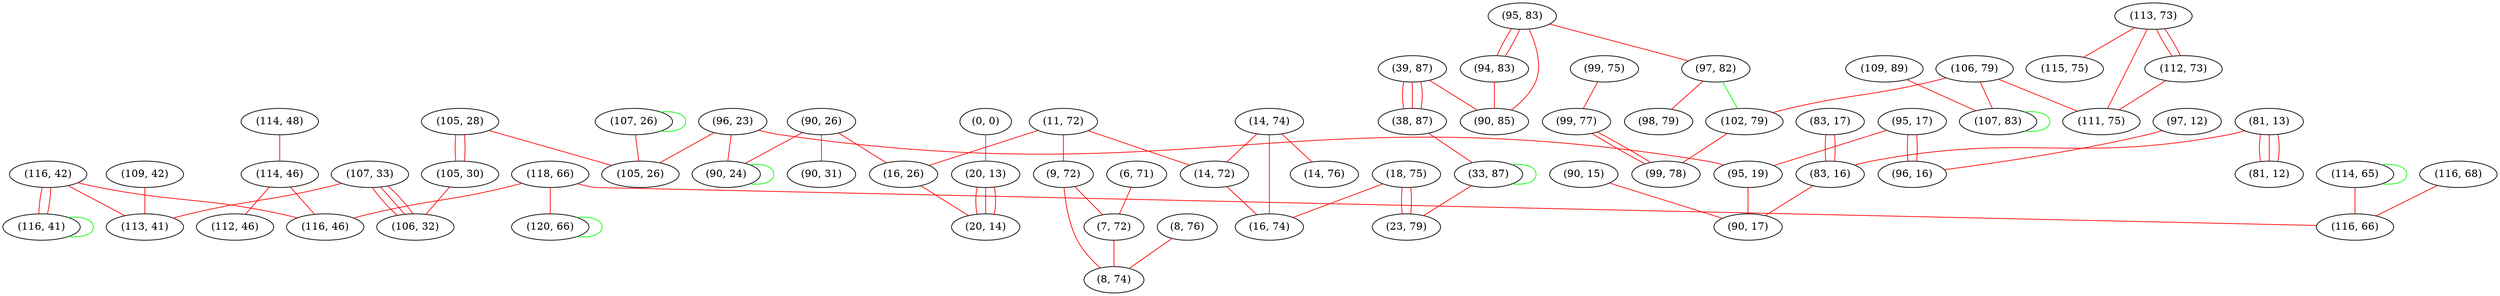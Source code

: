 graph "" {
"(114, 48)";
"(14, 74)";
"(113, 73)";
"(90, 26)";
"(95, 83)";
"(90, 15)";
"(105, 28)";
"(95, 17)";
"(97, 82)";
"(116, 42)";
"(118, 66)";
"(114, 46)";
"(98, 79)";
"(81, 13)";
"(115, 75)";
"(109, 42)";
"(39, 87)";
"(106, 79)";
"(114, 65)";
"(112, 73)";
"(8, 76)";
"(11, 72)";
"(99, 75)";
"(0, 0)";
"(116, 46)";
"(90, 31)";
"(14, 76)";
"(107, 26)";
"(107, 33)";
"(38, 87)";
"(81, 12)";
"(109, 89)";
"(94, 83)";
"(18, 75)";
"(14, 72)";
"(96, 23)";
"(120, 66)";
"(20, 13)";
"(90, 24)";
"(90, 85)";
"(83, 17)";
"(112, 46)";
"(97, 12)";
"(95, 19)";
"(9, 72)";
"(111, 75)";
"(105, 30)";
"(16, 26)";
"(116, 68)";
"(102, 79)";
"(20, 14)";
"(113, 41)";
"(105, 26)";
"(6, 71)";
"(16, 74)";
"(99, 77)";
"(7, 72)";
"(33, 87)";
"(8, 74)";
"(107, 83)";
"(83, 16)";
"(96, 16)";
"(116, 41)";
"(23, 79)";
"(90, 17)";
"(116, 66)";
"(106, 32)";
"(99, 78)";
"(114, 48)" -- "(114, 46)"  [color=red, key=0, weight=1];
"(14, 74)" -- "(14, 76)"  [color=red, key=0, weight=1];
"(14, 74)" -- "(14, 72)"  [color=red, key=0, weight=1];
"(14, 74)" -- "(16, 74)"  [color=red, key=0, weight=1];
"(113, 73)" -- "(112, 73)"  [color=red, key=0, weight=1];
"(113, 73)" -- "(112, 73)"  [color=red, key=1, weight=1];
"(113, 73)" -- "(111, 75)"  [color=red, key=0, weight=1];
"(113, 73)" -- "(115, 75)"  [color=red, key=0, weight=1];
"(90, 26)" -- "(90, 31)"  [color=red, key=0, weight=1];
"(90, 26)" -- "(90, 24)"  [color=red, key=0, weight=1];
"(90, 26)" -- "(16, 26)"  [color=red, key=0, weight=1];
"(95, 83)" -- "(94, 83)"  [color=red, key=0, weight=1];
"(95, 83)" -- "(94, 83)"  [color=red, key=1, weight=1];
"(95, 83)" -- "(97, 82)"  [color=red, key=0, weight=1];
"(95, 83)" -- "(90, 85)"  [color=red, key=0, weight=1];
"(90, 15)" -- "(90, 17)"  [color=red, key=0, weight=1];
"(105, 28)" -- "(105, 26)"  [color=red, key=0, weight=1];
"(105, 28)" -- "(105, 30)"  [color=red, key=0, weight=1];
"(105, 28)" -- "(105, 30)"  [color=red, key=1, weight=1];
"(95, 17)" -- "(95, 19)"  [color=red, key=0, weight=1];
"(95, 17)" -- "(96, 16)"  [color=red, key=0, weight=1];
"(95, 17)" -- "(96, 16)"  [color=red, key=1, weight=1];
"(97, 82)" -- "(98, 79)"  [color=red, key=0, weight=1];
"(97, 82)" -- "(102, 79)"  [color=green, key=0, weight=2];
"(116, 42)" -- "(116, 41)"  [color=red, key=0, weight=1];
"(116, 42)" -- "(116, 41)"  [color=red, key=1, weight=1];
"(116, 42)" -- "(113, 41)"  [color=red, key=0, weight=1];
"(116, 42)" -- "(116, 46)"  [color=red, key=0, weight=1];
"(118, 66)" -- "(116, 66)"  [color=red, key=0, weight=1];
"(118, 66)" -- "(116, 46)"  [color=red, key=0, weight=1];
"(118, 66)" -- "(120, 66)"  [color=red, key=0, weight=1];
"(114, 46)" -- "(112, 46)"  [color=red, key=0, weight=1];
"(114, 46)" -- "(116, 46)"  [color=red, key=0, weight=1];
"(81, 13)" -- "(83, 16)"  [color=red, key=0, weight=1];
"(81, 13)" -- "(81, 12)"  [color=red, key=0, weight=1];
"(81, 13)" -- "(81, 12)"  [color=red, key=1, weight=1];
"(81, 13)" -- "(81, 12)"  [color=red, key=2, weight=1];
"(109, 42)" -- "(113, 41)"  [color=red, key=0, weight=1];
"(39, 87)" -- "(90, 85)"  [color=red, key=0, weight=1];
"(39, 87)" -- "(38, 87)"  [color=red, key=0, weight=1];
"(39, 87)" -- "(38, 87)"  [color=red, key=1, weight=1];
"(39, 87)" -- "(38, 87)"  [color=red, key=2, weight=1];
"(106, 79)" -- "(111, 75)"  [color=red, key=0, weight=1];
"(106, 79)" -- "(102, 79)"  [color=red, key=0, weight=1];
"(106, 79)" -- "(107, 83)"  [color=red, key=0, weight=1];
"(114, 65)" -- "(116, 66)"  [color=red, key=0, weight=1];
"(114, 65)" -- "(114, 65)"  [color=green, key=0, weight=2];
"(112, 73)" -- "(111, 75)"  [color=red, key=0, weight=1];
"(8, 76)" -- "(8, 74)"  [color=red, key=0, weight=1];
"(11, 72)" -- "(9, 72)"  [color=red, key=0, weight=1];
"(11, 72)" -- "(14, 72)"  [color=red, key=0, weight=1];
"(11, 72)" -- "(16, 26)"  [color=red, key=0, weight=1];
"(99, 75)" -- "(99, 77)"  [color=red, key=0, weight=1];
"(0, 0)" -- "(20, 13)"  [color=purple, key=0, weight=4];
"(107, 26)" -- "(105, 26)"  [color=red, key=0, weight=1];
"(107, 26)" -- "(107, 26)"  [color=green, key=0, weight=2];
"(107, 33)" -- "(106, 32)"  [color=red, key=0, weight=1];
"(107, 33)" -- "(106, 32)"  [color=red, key=1, weight=1];
"(107, 33)" -- "(106, 32)"  [color=red, key=2, weight=1];
"(107, 33)" -- "(113, 41)"  [color=red, key=0, weight=1];
"(38, 87)" -- "(33, 87)"  [color=red, key=0, weight=1];
"(109, 89)" -- "(107, 83)"  [color=red, key=0, weight=1];
"(94, 83)" -- "(90, 85)"  [color=red, key=0, weight=1];
"(18, 75)" -- "(16, 74)"  [color=red, key=0, weight=1];
"(18, 75)" -- "(23, 79)"  [color=red, key=0, weight=1];
"(18, 75)" -- "(23, 79)"  [color=red, key=1, weight=1];
"(14, 72)" -- "(16, 74)"  [color=red, key=0, weight=1];
"(96, 23)" -- "(105, 26)"  [color=red, key=0, weight=1];
"(96, 23)" -- "(90, 24)"  [color=red, key=0, weight=1];
"(96, 23)" -- "(95, 19)"  [color=red, key=0, weight=1];
"(120, 66)" -- "(120, 66)"  [color=green, key=0, weight=2];
"(20, 13)" -- "(20, 14)"  [color=red, key=0, weight=1];
"(20, 13)" -- "(20, 14)"  [color=red, key=1, weight=1];
"(20, 13)" -- "(20, 14)"  [color=red, key=2, weight=1];
"(90, 24)" -- "(90, 24)"  [color=green, key=0, weight=2];
"(83, 17)" -- "(83, 16)"  [color=red, key=0, weight=1];
"(83, 17)" -- "(83, 16)"  [color=red, key=1, weight=1];
"(97, 12)" -- "(96, 16)"  [color=red, key=0, weight=1];
"(95, 19)" -- "(90, 17)"  [color=red, key=0, weight=1];
"(9, 72)" -- "(7, 72)"  [color=red, key=0, weight=1];
"(9, 72)" -- "(8, 74)"  [color=red, key=0, weight=1];
"(105, 30)" -- "(106, 32)"  [color=red, key=0, weight=1];
"(16, 26)" -- "(20, 14)"  [color=red, key=0, weight=1];
"(116, 68)" -- "(116, 66)"  [color=red, key=0, weight=1];
"(102, 79)" -- "(99, 78)"  [color=red, key=0, weight=1];
"(6, 71)" -- "(7, 72)"  [color=red, key=0, weight=1];
"(99, 77)" -- "(99, 78)"  [color=red, key=0, weight=1];
"(99, 77)" -- "(99, 78)"  [color=red, key=1, weight=1];
"(7, 72)" -- "(8, 74)"  [color=red, key=0, weight=1];
"(33, 87)" -- "(23, 79)"  [color=red, key=0, weight=1];
"(33, 87)" -- "(33, 87)"  [color=green, key=0, weight=2];
"(107, 83)" -- "(107, 83)"  [color=green, key=0, weight=2];
"(83, 16)" -- "(90, 17)"  [color=red, key=0, weight=1];
"(116, 41)" -- "(116, 41)"  [color=green, key=0, weight=2];
}
